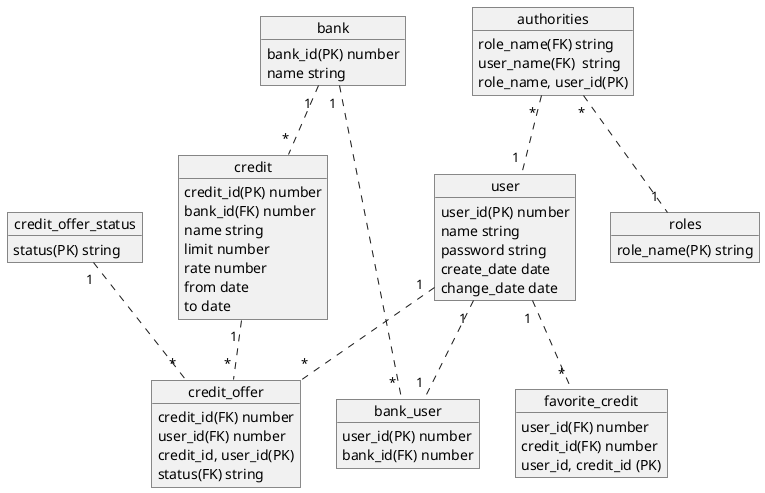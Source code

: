 @startuml
allowmixing

object user
user : user_id(PK) number
user : name string
user : password string
user : create_date date
user : change_date date

object bank
bank : bank_id(PK) number
bank : name string

object credit
credit : credit_id(PK) number
credit : bank_id(FK) number
credit : name string
credit : limit number
credit : rate number
credit : from date
credit : to date

object bank_user
bank_user : user_id(PK) number
bank_user : bank_id(FK) number


object credit_offer
credit_offer : credit_id(FK) number
credit_offer : user_id(FK) number
credit_offer : credit_id, user_id(PK)
credit_offer : status(FK) string


object favorite_credit
favorite_credit : user_id(FK) number
favorite_credit : credit_id(FK) number
favorite_credit : user_id, credit_id (PK)


object credit_offer_status
credit_offer_status : status(PK) string



object roles
roles : role_name(PK) string


object authorities
authorities : role_name(FK) string
authorities : user_name(FK)  string
authorities : role_name, user_id(PK)




authorities " * " .. " 1 " user
authorities " * " .. " 1 " roles

bank " 1 " .. " * " bank_user
user " 1 " .. " 1 " bank_user

bank " 1 " .. " * " credit
user " 1 " .. " * " favorite_credit
user " 1 " .. " * " credit_offer
credit " 1 " .. " * " credit_offer
credit_offer_status " 1 " .. " * " credit_offer
@enduml
